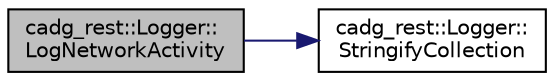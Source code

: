 digraph "cadg_rest::Logger::LogNetworkActivity"
{
 // LATEX_PDF_SIZE
  edge [fontname="Helvetica",fontsize="10",labelfontname="Helvetica",labelfontsize="10"];
  node [fontname="Helvetica",fontsize="10",shape=record];
  rankdir="LR";
  Node22 [label="cadg_rest::Logger::\lLogNetworkActivity",height=0.2,width=0.4,color="black", fillcolor="grey75", style="filled", fontcolor="black",tooltip="Generic log method for logging method calls."];
  Node22 -> Node23 [color="midnightblue",fontsize="10",style="solid",fontname="Helvetica"];
  Node23 [label="cadg_rest::Logger::\lStringifyCollection",height=0.2,width=0.4,color="black", fillcolor="white", style="filled",URL="$classcadg__rest_1_1_logger.html#aa37e2e9bf03e22e3f34bb9da433df564",tooltip="Returns json string of a map collection."];
}
